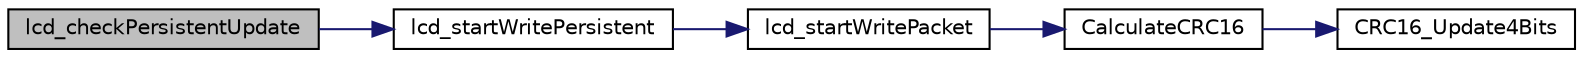 digraph "lcd_checkPersistentUpdate"
{
 // LATEX_PDF_SIZE
  edge [fontname="Helvetica",fontsize="10",labelfontname="Helvetica",labelfontsize="10"];
  node [fontname="Helvetica",fontsize="10",shape=record];
  rankdir="LR";
  Node1 [label="lcd_checkPersistentUpdate",height=0.2,width=0.4,color="black", fillcolor="grey75", style="filled", fontcolor="black",tooltip=" "];
  Node1 -> Node2 [color="midnightblue",fontsize="10",style="solid"];
  Node2 [label="lcd_startWritePersistent",height=0.2,width=0.4,color="black", fillcolor="white", style="filled",URL="$lcd_8c.html#a927bd441fb8a946c250345b7a26550f2",tooltip=" "];
  Node2 -> Node3 [color="midnightblue",fontsize="10",style="solid"];
  Node3 [label="lcd_startWritePacket",height=0.2,width=0.4,color="black", fillcolor="white", style="filled",URL="$lcd_8c.html#a7d8dbee6d60ca7e2cc18615abf463889",tooltip=" "];
  Node3 -> Node4 [color="midnightblue",fontsize="10",style="solid"];
  Node4 [label="CalculateCRC16",height=0.2,width=0.4,color="black", fillcolor="white", style="filled",URL="$crc16_8c.html#a2783e18fd5b314e656d988aed16c1116",tooltip=" "];
  Node4 -> Node5 [color="midnightblue",fontsize="10",style="solid"];
  Node5 [label="CRC16_Update4Bits",height=0.2,width=0.4,color="black", fillcolor="white", style="filled",URL="$crc16_8c.html#aa3f82d8f012e4928bc40a18a6e66e161",tooltip=" "];
}
